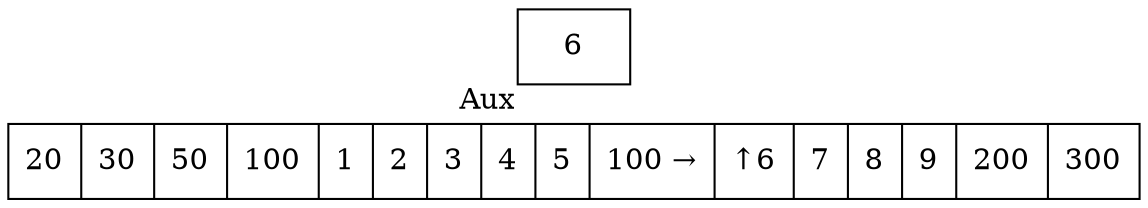 digraph G{ node [shape = record ];
 rankdir=LR;X[label="{ 20|30|50|100|1|2|3|4|5|100|6|7|8|9|200|300}"]X[label="{ 20|30|50|100|1|2|3|4|5|100 → | ↑ 6|7|8|9|200|300}"]
2[label="{6}"xlabel="Aux"]
}
